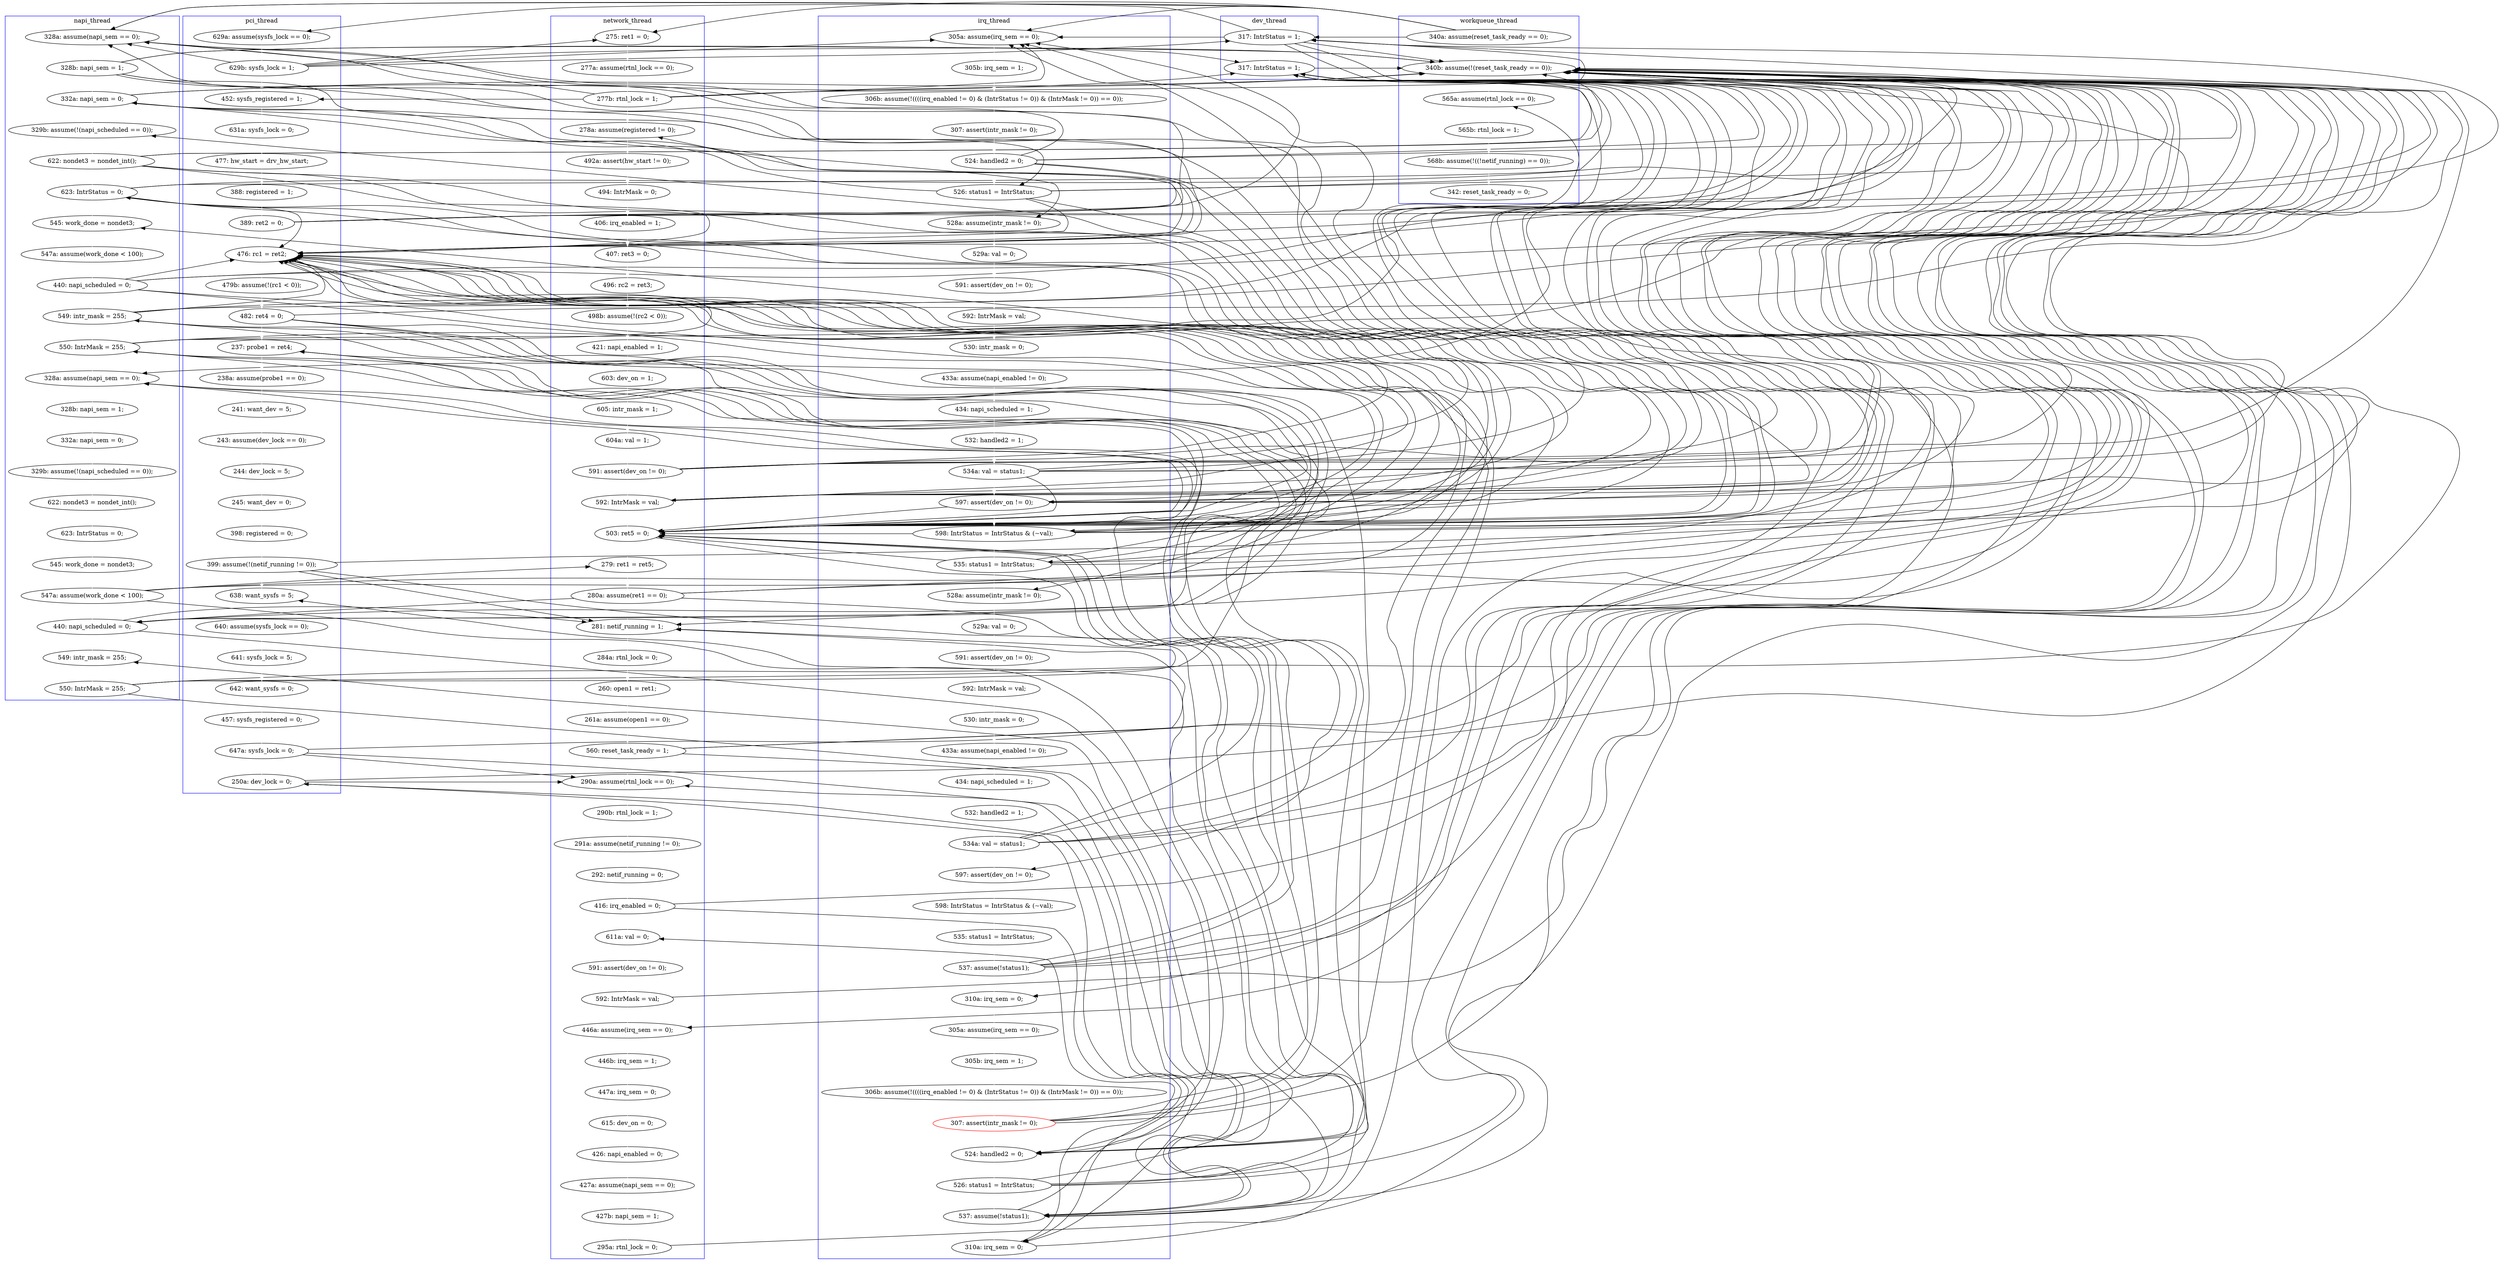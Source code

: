 digraph Counterexample {
	264 -> 271 [color = black, style = solid, constraint = false]
	99 -> 220 [color = black, style = solid, constraint = false]
	101 -> 113 [color = black, style = solid, constraint = false]
	311 -> 332 [color = white, style = solid]
	145 -> 147 [color = white, style = solid]
	114 -> 115 [color = black, style = solid, constraint = false]
	42 -> 99 [color = black, style = solid, constraint = false]
	219 -> 228 [color = black, style = solid, constraint = false]
	115 -> 220 [color = black, style = solid, constraint = false]
	115 -> 192 [color = black, style = solid, constraint = false]
	99 -> 101 [color = black, style = solid, constraint = false]
	175 -> 177 [color = black, style = solid, constraint = false]
	156 -> 159 [color = black, style = solid, constraint = false]
	184 -> 186 [color = white, style = solid]
	211 -> 216 [color = black, style = solid, constraint = false]
	174 -> 220 [color = black, style = solid, constraint = false]
	294 -> 299 [color = white, style = solid]
	98 -> 311 [color = black, style = solid, constraint = false]
	279 -> 311 [color = black, style = solid, constraint = false]
	181 -> 192 [color = black, style = solid, constraint = false]
	124 -> 126 [color = white, style = solid]
	143 -> 192 [color = black, style = solid, constraint = false]
	216 -> 219 [color = white, style = solid]
	170 -> 171 [color = white, style = solid]
	98 -> 113 [color = black, style = solid, constraint = false]
	192 -> 195 [color = black, style = solid, constraint = false]
	254 -> 255 [color = black, style = solid, constraint = false]
	107 -> 112 [color = white, style = solid]
	264 -> 289 [color = white, style = solid]
	181 -> 220 [color = black, style = solid, constraint = false]
	173 -> 174 [color = white, style = solid]
	206 -> 207 [color = white, style = solid]
	228 -> 232 [color = black, style = solid, constraint = false]
	86 -> 90 [color = white, style = solid]
	233 -> 311 [color = black, style = solid, constraint = false]
	300 -> 311 [color = black, style = solid, constraint = false]
	29 -> 113 [color = black, style = solid, constraint = false]
	254 -> 283 [color = black, style = solid, constraint = false]
	99 -> 103 [color = black, style = solid, constraint = false]
	309 -> 314 [color = white, style = solid]
	154 -> 192 [color = black, style = solid, constraint = false]
	29 -> 103 [color = black, style = solid, constraint = false]
	190 -> 195 [color = black, style = solid, constraint = false]
	264 -> 311 [color = black, style = solid, constraint = false]
	47 -> 103 [color = black, style = solid, constraint = false]
	101 -> 220 [color = black, style = solid, constraint = false]
	177 -> 178 [color = white, style = solid]
	161 -> 163 [color = white, style = solid]
	147 -> 150 [color = white, style = solid]
	101 -> 182 [color = black, style = solid, constraint = false]
	285 -> 289 [color = black, style = solid, constraint = false]
	159 -> 175 [color = white, style = solid]
	146 -> 182 [color = black, style = solid, constraint = false]
	118 -> 220 [color = black, style = solid, constraint = false]
	112 -> 115 [color = white, style = solid]
	274 -> 277 [color = white, style = solid]
	144 -> 145 [color = black, style = solid, constraint = false]
	145 -> 220 [color = black, style = solid, constraint = false]
	283 -> 285 [color = black, style = solid, constraint = false]
	50 -> 52 [color = white, style = solid]
	135 -> 143 [color = white, style = solid]
	237 -> 311 [color = black, style = solid, constraint = false]
	174 -> 311 [color = black, style = solid, constraint = false]
	175 -> 192 [color = black, style = solid, constraint = false]
	211 -> 232 [color = black, style = solid, constraint = false]
	178 -> 180 [color = white, style = solid]
	82 -> 86 [color = white, style = solid]
	60 -> 220 [color = white, style = solid]
	237 -> 239 [color = black, style = solid, constraint = false]
	171 -> 173 [color = white, style = solid]
	76 -> 79 [color = white, style = solid]
	114 -> 192 [color = black, style = solid, constraint = false]
	60 -> 113 [color = black, style = solid, constraint = false]
	190 -> 220 [color = black, style = solid, constraint = false]
	114 -> 220 [color = black, style = solid, constraint = false]
	114 -> 182 [color = black, style = solid, constraint = false]
	134 -> 144 [color = white, style = solid]
	159 -> 182 [color = black, style = solid, constraint = false]
	114 -> 311 [color = black, style = solid, constraint = false]
	143 -> 144 [color = black, style = solid, constraint = false]
	115 -> 118 [color = black, style = solid, constraint = false]
	181 -> 311 [color = black, style = solid, constraint = false]
	41 -> 42 [color = white, style = solid]
	118 -> 182 [color = black, style = solid, constraint = false]
	182 -> 195 [color = black, style = solid, constraint = false]
	224 -> 228 [color = black, style = solid, constraint = false]
	211 -> 228 [color = white, style = solid]
	283 -> 311 [color = black, style = solid, constraint = false]
	300 -> 305 [color = black, style = solid, constraint = false]
	29 -> 99 [color = black, style = solid, constraint = false]
	75 -> 76 [color = white, style = solid]
	103 -> 104 [color = white, style = solid]
	174 -> 192 [color = black, style = solid, constraint = false]
	315 -> 316 [color = white, style = solid]
	42 -> 113 [color = black, style = solid, constraint = false]
	146 -> 156 [color = white, style = solid]
	101 -> 311 [color = black, style = solid, constraint = false]
	292 -> 294 [color = white, style = solid]
	60 -> 311 [color = black, style = solid, constraint = false]
	42 -> 311 [color = black, style = solid, constraint = false]
	60 -> 61 [color = black, style = solid, constraint = false]
	195 -> 196 [color = white, style = solid]
	239 -> 242 [color = white, style = solid]
	145 -> 146 [color = black, style = solid, constraint = false]
	333 -> 335 [color = white, style = solid]
	52 -> 54 [color = white, style = solid]
	164 -> 166 [color = white, style = solid]
	181 -> 195 [color = black, style = solid, constraint = false]
	182 -> 184 [color = black, style = solid, constraint = false]
	233 -> 239 [color = black, style = solid, constraint = false]
	146 -> 220 [color = black, style = solid, constraint = false]
	145 -> 192 [color = black, style = solid, constraint = false]
	325 -> 328 [color = white, style = solid]
	47 -> 113 [color = black, style = solid, constraint = false]
	154 -> 156 [color = black, style = solid, constraint = false]
	134 -> 220 [color = black, style = solid, constraint = false]
	237 -> 255 [color = black, style = solid, constraint = false]
	115 -> 182 [color = black, style = solid, constraint = false]
	253 -> 254 [color = white, style = solid]
	143 -> 182 [color = black, style = solid, constraint = false]
	279 -> 285 [color = white, style = solid]
	144 -> 220 [color = black, style = solid, constraint = false]
	104 -> 106 [color = white, style = solid]
	118 -> 311 [color = black, style = solid, constraint = false]
	279 -> 289 [color = black, style = solid, constraint = false]
	285 -> 311 [color = black, style = solid, constraint = false]
	118 -> 135 [color = white, style = solid]
	189 -> 190 [color = white, style = solid]
	54 -> 59 [color = white, style = solid]
	228 -> 239 [color = black, style = solid, constraint = false]
	159 -> 192 [color = black, style = solid, constraint = false]
	159 -> 311 [color = black, style = solid, constraint = false]
	115 -> 120 [color = white, style = solid]
	44 -> 46 [color = white, style = solid]
	118 -> 120 [color = black, style = solid, constraint = false]
	134 -> 311 [color = black, style = solid, constraint = false]
	260 -> 264 [color = white, style = solid]
	42 -> 50 [color = white, style = solid]
	335 -> 343 [color = white, style = solid]
	228 -> 235 [color = white, style = solid]
	245 -> 246 [color = white, style = solid]
	254 -> 311 [color = black, style = solid, constraint = false]
	154 -> 311 [color = black, style = solid, constraint = false]
	182 -> 192 [color = black, style = solid, constraint = false]
	316 -> 318 [color = white, style = solid]
	134 -> 135 [color = black, style = solid, constraint = false]
	332 -> 333 [color = white, style = solid]
	126 -> 130 [color = white, style = solid]
	190 -> 232 [color = white, style = solid]
	144 -> 146 [color = white, style = solid]
	299 -> 305 [color = white, style = solid]
	237 -> 283 [color = black, style = solid, constraint = false]
	146 -> 311 [color = black, style = solid, constraint = false]
	307 -> 309 [color = white, style = solid]
	70 -> 75 [color = white, style = solid]
	42 -> 103 [color = black, style = solid, constraint = false]
	264 -> 283 [color = black, style = solid, constraint = false]
	133 -> 134 [color = white, style = solid]
	190 -> 311 [color = black, style = solid, constraint = false]
	120 -> 121 [color = white, style = solid]
	219 -> 255 [color = white, style = solid]
	279 -> 283 [color = black, style = solid, constraint = false]
	115 -> 311 [color = black, style = solid, constraint = false]
	199 -> 206 [color = white, style = solid]
	112 -> 192 [color = black, style = solid, constraint = false]
	174 -> 182 [color = black, style = solid, constraint = false]
	134 -> 182 [color = black, style = solid, constraint = false]
	192 -> 220 [color = black, style = solid, constraint = false]
	59 -> 60 [color = white, style = solid]
	113 -> 114 [color = white, style = solid]
	324 -> 325 [color = white, style = solid]
	79 -> 82 [color = white, style = solid]
	118 -> 192 [color = black, style = solid, constraint = false]
	92 -> 98 [color = white, style = solid]
	99 -> 311 [color = black, style = solid, constraint = false]
	114 -> 118 [color = white, style = solid]
	156 -> 182 [color = black, style = solid, constraint = false]
	145 -> 311 [color = black, style = solid, constraint = false]
	174 -> 177 [color = white, style = solid]
	98 -> 220 [color = black, style = solid, constraint = false]
	42 -> 44 [color = black, style = solid, constraint = false]
	166 -> 170 [color = white, style = solid]
	289 -> 290 [color = white, style = solid]
	219 -> 220 [color = black, style = solid, constraint = false]
	220 -> 223 [color = white, style = solid]
	211 -> 311 [color = black, style = solid, constraint = false]
	256 -> 257 [color = white, style = solid]
	186 -> 187 [color = white, style = solid]
	112 -> 220 [color = black, style = solid, constraint = false]
	224 -> 255 [color = black, style = solid, constraint = false]
	46 -> 47 [color = white, style = solid]
	98 -> 99 [color = black, style = solid, constraint = false]
	175 -> 182 [color = black, style = solid, constraint = false]
	243 -> 244 [color = white, style = solid]
	207 -> 208 [color = white, style = solid]
	121 -> 123 [color = white, style = solid]
	254 -> 271 [color = white, style = solid]
	146 -> 147 [color = black, style = solid, constraint = false]
	112 -> 311 [color = black, style = solid, constraint = false]
	208 -> 211 [color = white, style = solid]
	211 -> 220 [color = black, style = solid, constraint = false]
	299 -> 311 [color = black, style = solid, constraint = false]
	101 -> 103 [color = black, style = solid, constraint = false]
	190 -> 192 [color = black, style = solid, constraint = false]
	192 -> 216 [color = white, style = solid]
	305 -> 307 [color = white, style = solid]
	233 -> 255 [color = black, style = solid, constraint = false]
	175 -> 311 [color = black, style = solid, constraint = false]
	90 -> 91 [color = white, style = solid]
	174 -> 175 [color = black, style = solid, constraint = false]
	156 -> 192 [color = black, style = solid, constraint = false]
	242 -> 243 [color = white, style = solid]
	233 -> 283 [color = white, style = solid]
	163 -> 164 [color = white, style = solid]
	283 -> 300 [color = white, style = solid]
	156 -> 160 [color = white, style = solid]
	311 -> 314 [color = black, style = solid, constraint = false]
	235 -> 237 [color = white, style = solid]
	123 -> 124 [color = white, style = solid]
	273 -> 274 [color = white, style = solid]
	98 -> 101 [color = white, style = solid]
	180 -> 181 [color = white, style = solid]
	244 -> 245 [color = white, style = solid]
	61 -> 69 [color = white, style = solid]
	323 -> 324 [color = white, style = solid]
	160 -> 161 [color = white, style = solid]
	309 -> 311 [color = black, style = solid, constraint = false]
	145 -> 182 [color = black, style = solid, constraint = false]
	99 -> 113 [color = black, style = solid, constraint = false]
	182 -> 311 [color = black, style = solid, constraint = false]
	285 -> 300 [color = black, style = solid, constraint = false]
	318 -> 323 [color = white, style = solid]
	106 -> 107 [color = white, style = solid]
	328 -> 332 [color = black, style = solid, constraint = false]
	98 -> 103 [color = black, style = solid, constraint = false]
	154 -> 220 [color = black, style = solid, constraint = false]
	144 -> 182 [color = black, style = solid, constraint = false]
	283 -> 289 [color = black, style = solid, constraint = false]
	219 -> 232 [color = black, style = solid, constraint = false]
	60 -> 103 [color = black, style = solid, constraint = false]
	143 -> 145 [color = white, style = solid]
	314 -> 315 [color = white, style = solid]
	271 -> 272 [color = white, style = solid]
	156 -> 311 [color = black, style = solid, constraint = false]
	91 -> 92 [color = white, style = solid]
	144 -> 192 [color = black, style = solid, constraint = false]
	156 -> 220 [color = black, style = solid, constraint = false]
	175 -> 220 [color = black, style = solid, constraint = false]
	159 -> 220 [color = black, style = solid, constraint = false]
	272 -> 273 [color = white, style = solid]
	146 -> 192 [color = black, style = solid, constraint = false]
	290 -> 292 [color = white, style = solid]
	130 -> 131 [color = white, style = solid]
	232 -> 233 [color = white, style = solid]
	154 -> 182 [color = black, style = solid, constraint = false]
	219 -> 311 [color = black, style = solid, constraint = false]
	257 -> 260 [color = white, style = solid]
	223 -> 224 [color = white, style = solid]
	143 -> 220 [color = black, style = solid, constraint = false]
	224 -> 239 [color = white, style = solid]
	175 -> 195 [color = white, style = solid]
	181 -> 182 [color = black, style = solid, constraint = false]
	47 -> 61 [color = white, style = solid]
	47 -> 311 [color = black, style = solid, constraint = false]
	182 -> 220 [color = black, style = solid, constraint = false]
	196 -> 197 [color = white, style = solid]
	131 -> 133 [color = white, style = solid]
	134 -> 192 [color = black, style = solid, constraint = false]
	101 -> 192 [color = white, style = solid]
	192 -> 232 [color = black, style = solid, constraint = false]
	277 -> 279 [color = white, style = solid]
	233 -> 235 [color = black, style = solid, constraint = false]
	228 -> 255 [color = black, style = solid, constraint = false]
	29 -> 311 [color = white, style = solid]
	60 -> 99 [color = black, style = solid, constraint = false]
	143 -> 311 [color = black, style = solid, constraint = false]
	150 -> 154 [color = white, style = solid]
	29 -> 44 [color = black, style = solid, constraint = false]
	246 -> 253 [color = white, style = solid]
	228 -> 311 [color = black, style = solid, constraint = false]
	29 -> 41 [color = black, style = solid, constraint = false]
	224 -> 311 [color = black, style = solid, constraint = false]
	47 -> 99 [color = black, style = solid, constraint = false]
	159 -> 160 [color = black, style = solid, constraint = false]
	181 -> 184 [color = white, style = solid]
	112 -> 113 [color = black, style = solid, constraint = false]
	99 -> 182 [color = white, style = solid]
	255 -> 256 [color = white, style = solid]
	144 -> 311 [color = black, style = solid, constraint = false]
	224 -> 232 [color = black, style = solid, constraint = false]
	69 -> 70 [color = white, style = solid]
	187 -> 189 [color = white, style = solid]
	192 -> 311 [color = black, style = solid, constraint = false]
	112 -> 182 [color = black, style = solid, constraint = false]
	197 -> 199 [color = white, style = solid]
	299 -> 300 [color = black, style = solid, constraint = false]
	154 -> 159 [color = white, style = solid]
	47 -> 50 [color = black, style = solid, constraint = false]
	subgraph cluster7 {
		label = dev_thread
		color = blue
		99  [label = "317: IntrStatus = 1;"]
		182  [label = "317: IntrStatus = 1;"]
	}
	subgraph cluster5 {
		label = workqueue_thread
		color = blue
		333  [label = "565b: rtnl_lock = 1;"]
		311  [label = "340b: assume(!(reset_task_ready == 0));"]
		335  [label = "568b: assume(!((!netif_running) == 0));"]
		332  [label = "565a: assume(rtnl_lock == 0);"]
		29  [label = "340a: assume(reset_task_ready == 0);"]
		343  [label = "342: reset_task_ready = 0;"]
	}
	subgraph cluster1 {
		label = pci_thread
		color = blue
		245  [label = "244: dev_lock = 5;"]
		273  [label = "641: sysfs_lock = 5;"]
		223  [label = "479b: assume(!(rc1 < 0));"]
		254  [label = "399: assume(!(netif_running != 0));"]
		42  [label = "629b: sysfs_lock = 1;"]
		285  [label = "250a: dev_lock = 0;"]
		220  [label = "476: rc1 = ret2;"]
		244  [label = "243: assume(dev_lock == 0);"]
		60  [label = "389: ret2 = 0;"]
		243  [label = "241: want_dev = 5;"]
		242  [label = "238a: assume(probe1 == 0);"]
		277  [label = "457: sysfs_registered = 0;"]
		274  [label = "642: want_sysfs = 0;"]
		239  [label = "237: probe1 = ret4;"]
		253  [label = "398: registered = 0;"]
		52  [label = "631a: sysfs_lock = 0;"]
		279  [label = "647a: sysfs_lock = 0;"]
		272  [label = "640: assume(sysfs_lock == 0);"]
		224  [label = "482: ret4 = 0;"]
		41  [label = "629a: assume(sysfs_lock == 0);"]
		54  [label = "477: hw_start = drv_hw_start;"]
		59  [label = "388: registered = 1;"]
		50  [label = "452: sysfs_registered = 1;"]
		271  [label = "638: want_sysfs = 5;"]
		246  [label = "245: want_dev = 0;"]
	}
	subgraph cluster4 {
		label = napi_thread
		color = blue
		208  [label = "545: work_done = nondet3;"]
		211  [label = "547a: assume(work_done < 100);"]
		237  [label = "550: IntrMask = 255;"]
		154  [label = "440: napi_scheduled = 0;"]
		150  [label = "547a: assume(work_done < 100);"]
		135  [label = "329b: assume(!(napi_scheduled == 0));"]
		207  [label = "623: IntrStatus = 0;"]
		175  [label = "550: IntrMask = 255;"]
		143  [label = "622: nondet3 = nondet_int();"]
		114  [label = "328b: napi_sem = 1;"]
		145  [label = "623: IntrStatus = 0;"]
		197  [label = "332a: napi_sem = 0;"]
		118  [label = "332a: napi_sem = 0;"]
		206  [label = "622: nondet3 = nondet_int();"]
		196  [label = "328b: napi_sem = 1;"]
		195  [label = "328a: assume(napi_sem == 0);"]
		147  [label = "545: work_done = nondet3;"]
		199  [label = "329b: assume(!(napi_scheduled == 0));"]
		235  [label = "549: intr_mask = 255;"]
		113  [label = "328a: assume(napi_sem == 0);"]
		228  [label = "440: napi_scheduled = 0;"]
		159  [label = "549: intr_mask = 255;"]
	}
	subgraph cluster3 {
		label = irq_thread
		color = blue
		120  [label = "528a: assume(intr_mask != 0);"]
		189  [label = "306b: assume(!((((irq_enabled != 0) & (IntrStatus != 0)) & (IntrMask != 0)) == 0));"]
		173  [label = "532: handled2 = 1;"]
		171  [label = "434: napi_scheduled = 1;"]
		115  [label = "526: status1 = IntrStatus;"]
		121  [label = "529a: val = 0;"]
		190  [label = "307: assert(intr_mask != 0);", color = red]
		180  [label = "535: status1 = IntrStatus;"]
		156  [label = "535: status1 = IntrStatus;"]
		232  [label = "524: handled2 = 0;"]
		130  [label = "433a: assume(napi_enabled != 0);"]
		166  [label = "530: intr_mask = 0;"]
		178  [label = "598: IntrStatus = IntrStatus & (~val);"]
		160  [label = "528a: assume(intr_mask != 0);"]
		103  [label = "305a: assume(irq_sem == 0);"]
		161  [label = "529a: val = 0;"]
		144  [label = "597: assert(dev_on != 0);"]
		104  [label = "305b: irq_sem = 1;"]
		134  [label = "534a: val = status1;"]
		283  [label = "537: assume(!status1);"]
		133  [label = "532: handled2 = 1;"]
		187  [label = "305b: irq_sem = 1;"]
		164  [label = "592: IntrMask = val;"]
		106  [label = "306b: assume(!((((irq_enabled != 0) & (IntrStatus != 0)) & (IntrMask != 0)) == 0));"]
		107  [label = "307: assert(intr_mask != 0);"]
		126  [label = "530: intr_mask = 0;"]
		124  [label = "592: IntrMask = val;"]
		300  [label = "310a: irq_sem = 0;"]
		177  [label = "597: assert(dev_on != 0);"]
		123  [label = "591: assert(dev_on != 0);"]
		131  [label = "434: napi_scheduled = 1;"]
		186  [label = "305a: assume(irq_sem == 0);"]
		146  [label = "598: IntrStatus = IntrStatus & (~val);"]
		174  [label = "534a: val = status1;"]
		233  [label = "526: status1 = IntrStatus;"]
		181  [label = "537: assume(!status1);"]
		112  [label = "524: handled2 = 0;"]
		170  [label = "433a: assume(napi_enabled != 0);"]
		163  [label = "591: assert(dev_on != 0);"]
		184  [label = "310a: irq_sem = 0;"]
	}
	subgraph cluster2 {
		label = network_thread
		color = blue
		294  [label = "292: netif_running = 0;"]
		90  [label = "603: dev_on = 1;"]
		305  [label = "611a: val = 0;"]
		216  [label = "279: ret1 = ret5;"]
		264  [label = "560: reset_task_ready = 1;"]
		76  [label = "407: ret3 = 0;"]
		316  [label = "447a: irq_sem = 0;"]
		192  [label = "503: ret5 = 0;"]
		328  [label = "295a: rtnl_lock = 0;"]
		46  [label = "277a: assume(rtnl_lock == 0);"]
		75  [label = "406: irq_enabled = 1;"]
		79  [label = "496: rc2 = ret3;"]
		309  [label = "592: IntrMask = val;"]
		101  [label = "592: IntrMask = val;"]
		61  [label = "278a: assume(registered != 0);"]
		47  [label = "277b: rtnl_lock = 1;"]
		98  [label = "591: assert(dev_on != 0);"]
		257  [label = "260: open1 = ret1;"]
		289  [label = "290a: assume(rtnl_lock == 0);"]
		86  [label = "421: napi_enabled = 1;"]
		324  [label = "427a: assume(napi_sem == 0);"]
		70  [label = "494: IntrMask = 0;"]
		91  [label = "605: intr_mask = 1;"]
		299  [label = "416: irq_enabled = 0;"]
		325  [label = "427b: napi_sem = 1;"]
		314  [label = "446a: assume(irq_sem == 0);"]
		318  [label = "615: dev_on = 0;"]
		256  [label = "284a: rtnl_lock = 0;"]
		292  [label = "291a: assume(netif_running != 0);"]
		323  [label = "426: napi_enabled = 0;"]
		260  [label = "261a: assume(open1 == 0);"]
		69  [label = "492a: assert(hw_start != 0);"]
		290  [label = "290b: rtnl_lock = 1;"]
		315  [label = "446b: irq_sem = 1;"]
		307  [label = "591: assert(dev_on != 0);"]
		92  [label = "604a: val = 1;"]
		44  [label = "275: ret1 = 0;"]
		219  [label = "280a: assume(ret1 == 0);"]
		255  [label = "281: netif_running = 1;"]
		82  [label = "498b: assume(!(rc2 < 0));"]
	}
}
